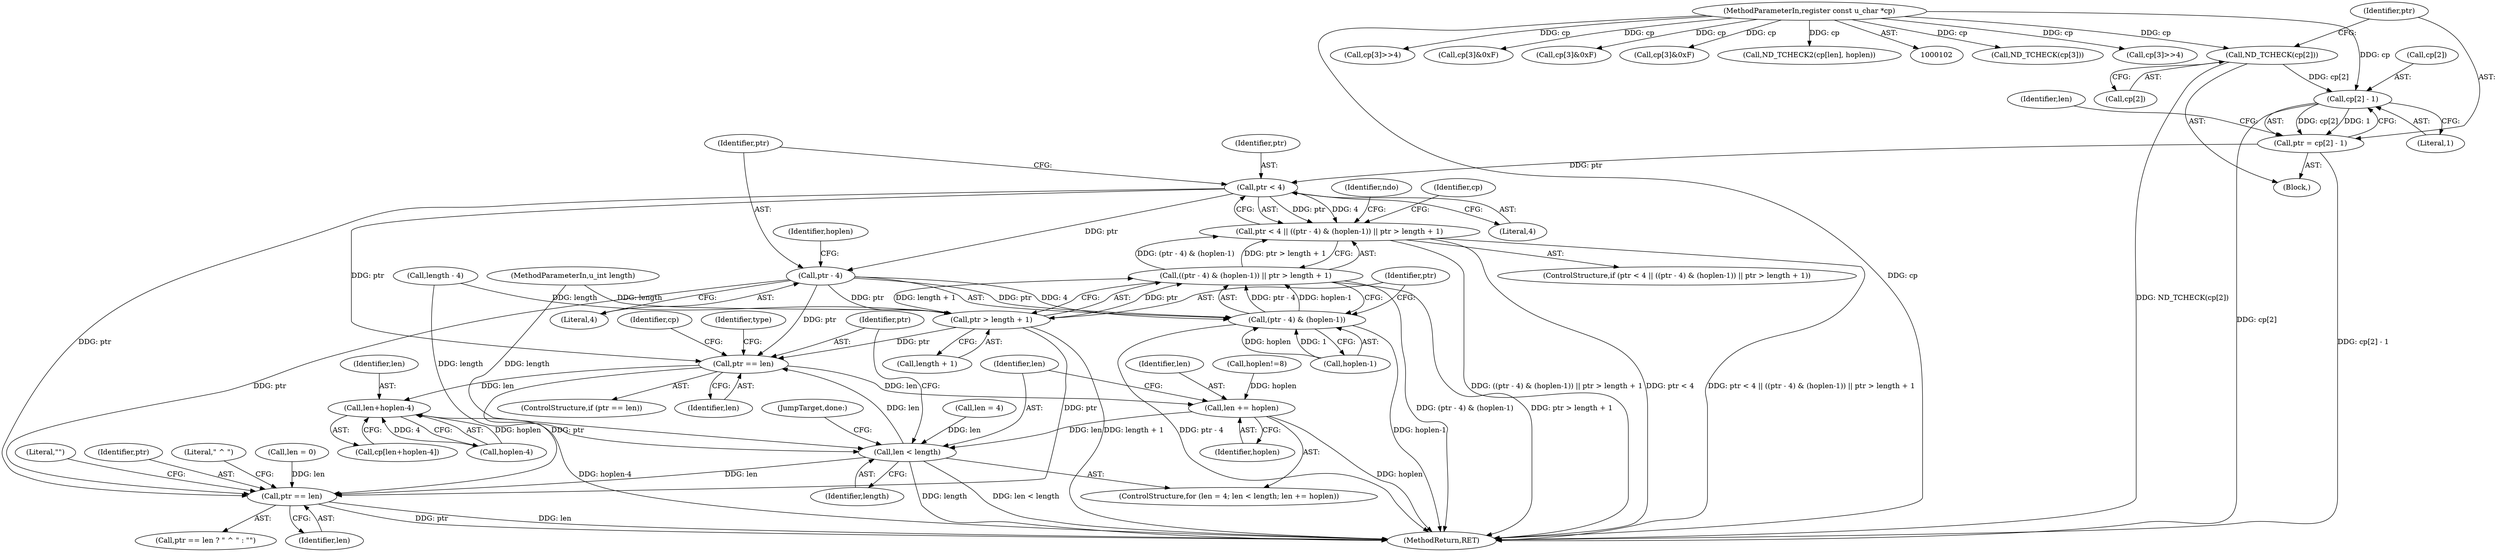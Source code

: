 digraph "0_tcpdump_2c2cfbd2b771ac888bc5c4a6d922f749d3822538_0@pointer" {
"1000160" [label="(Call,cp[2] - 1)"];
"1000154" [label="(Call,ND_TCHECK(cp[2]))"];
"1000104" [label="(MethodParameterIn,register const u_char *cp)"];
"1000158" [label="(Call,ptr = cp[2] - 1)"];
"1000170" [label="(Call,ptr < 4)"];
"1000169" [label="(Call,ptr < 4 || ((ptr - 4) & (hoplen-1)) || ptr > length + 1)"];
"1000175" [label="(Call,ptr - 4)"];
"1000174" [label="(Call,(ptr - 4) & (hoplen-1))"];
"1000173" [label="(Call,((ptr - 4) & (hoplen-1)) || ptr > length + 1)"];
"1000181" [label="(Call,ptr > length + 1)"];
"1000256" [label="(Call,ptr == len)"];
"1000251" [label="(Call,len += hoplen)"];
"1000248" [label="(Call,len < length)"];
"1000305" [label="(Call,ptr == len)"];
"1000279" [label="(Call,len+hoplen-4)"];
"1000173" [label="(Call,((ptr - 4) & (hoplen-1)) || ptr > length + 1)"];
"1000255" [label="(ControlStructure,if (ptr == len))"];
"1000258" [label="(Identifier,len)"];
"1000161" [label="(Call,cp[2])"];
"1000177" [label="(Literal,4)"];
"1000194" [label="(Call,ND_TCHECK(cp[3]))"];
"1000280" [label="(Identifier,len)"];
"1000279" [label="(Call,len+hoplen-4)"];
"1000321" [label="(Call,cp[3]>>4)"];
"1000285" [label="(Call,hoplen!=8)"];
"1000168" [label="(ControlStructure,if (ptr < 4 || ((ptr - 4) & (hoplen-1)) || ptr > length + 1))"];
"1000277" [label="(Call,cp[len+hoplen-4])"];
"1000252" [label="(Identifier,len)"];
"1000309" [label="(Literal,\"\")"];
"1000264" [label="(Identifier,cp)"];
"1000155" [label="(Call,cp[2])"];
"1000166" [label="(Identifier,len)"];
"1000253" [label="(Identifier,hoplen)"];
"1000164" [label="(Literal,1)"];
"1000174" [label="(Call,(ptr - 4) & (hoplen-1))"];
"1000182" [label="(Identifier,ptr)"];
"1000159" [label="(Identifier,ptr)"];
"1000257" [label="(Identifier,ptr)"];
"1000142" [label="(Call,length - 4)"];
"1000251" [label="(Call,len += hoplen)"];
"1000105" [label="(MethodParameterIn,u_int length)"];
"1000256" [label="(Call,ptr == len)"];
"1000250" [label="(Identifier,length)"];
"1000327" [label="(MethodReturn,RET)"];
"1000171" [label="(Identifier,ptr)"];
"1000311" [label="(Call,cp[3]>>4)"];
"1000183" [label="(Call,length + 1)"];
"1000178" [label="(Call,hoplen-1)"];
"1000281" [label="(Call,hoplen-4)"];
"1000248" [label="(Call,len < length)"];
"1000244" [label="(ControlStructure,for (len = 4; len < length; len += hoplen))"];
"1000249" [label="(Identifier,len)"];
"1000176" [label="(Identifier,ptr)"];
"1000170" [label="(Call,ptr < 4)"];
"1000106" [label="(Block,)"];
"1000235" [label="(Call,cp[3]&0xF)"];
"1000260" [label="(Identifier,type)"];
"1000245" [label="(Call,len = 4)"];
"1000306" [label="(Identifier,ptr)"];
"1000158" [label="(Call,ptr = cp[2] - 1)"];
"1000175" [label="(Call,ptr - 4)"];
"1000196" [label="(Identifier,cp)"];
"1000298" [label="(JumpTarget,done:)"];
"1000132" [label="(Call,cp[3]&0xF)"];
"1000304" [label="(Call,ptr == len ? \" ^ \" : \"\")"];
"1000154" [label="(Call,ND_TCHECK(cp[2]))"];
"1000308" [label="(Literal,\" ^ \")"];
"1000305" [label="(Call,ptr == len)"];
"1000172" [label="(Literal,4)"];
"1000188" [label="(Identifier,ndo)"];
"1000160" [label="(Call,cp[2] - 1)"];
"1000179" [label="(Identifier,hoplen)"];
"1000307" [label="(Identifier,len)"];
"1000181" [label="(Call,ptr > length + 1)"];
"1000104" [label="(MethodParameterIn,register const u_char *cp)"];
"1000199" [label="(Call,cp[3]&0xF)"];
"1000169" [label="(Call,ptr < 4 || ((ptr - 4) & (hoplen-1)) || ptr > length + 1)"];
"1000262" [label="(Call,ND_TCHECK2(cp[len], hoplen))"];
"1000165" [label="(Call,len = 0)"];
"1000160" -> "1000158"  [label="AST: "];
"1000160" -> "1000164"  [label="CFG: "];
"1000161" -> "1000160"  [label="AST: "];
"1000164" -> "1000160"  [label="AST: "];
"1000158" -> "1000160"  [label="CFG: "];
"1000160" -> "1000327"  [label="DDG: cp[2]"];
"1000160" -> "1000158"  [label="DDG: cp[2]"];
"1000160" -> "1000158"  [label="DDG: 1"];
"1000154" -> "1000160"  [label="DDG: cp[2]"];
"1000104" -> "1000160"  [label="DDG: cp"];
"1000154" -> "1000106"  [label="AST: "];
"1000154" -> "1000155"  [label="CFG: "];
"1000155" -> "1000154"  [label="AST: "];
"1000159" -> "1000154"  [label="CFG: "];
"1000154" -> "1000327"  [label="DDG: ND_TCHECK(cp[2])"];
"1000104" -> "1000154"  [label="DDG: cp"];
"1000104" -> "1000102"  [label="AST: "];
"1000104" -> "1000327"  [label="DDG: cp"];
"1000104" -> "1000132"  [label="DDG: cp"];
"1000104" -> "1000194"  [label="DDG: cp"];
"1000104" -> "1000199"  [label="DDG: cp"];
"1000104" -> "1000235"  [label="DDG: cp"];
"1000104" -> "1000262"  [label="DDG: cp"];
"1000104" -> "1000311"  [label="DDG: cp"];
"1000104" -> "1000321"  [label="DDG: cp"];
"1000158" -> "1000106"  [label="AST: "];
"1000159" -> "1000158"  [label="AST: "];
"1000166" -> "1000158"  [label="CFG: "];
"1000158" -> "1000327"  [label="DDG: cp[2] - 1"];
"1000158" -> "1000170"  [label="DDG: ptr"];
"1000170" -> "1000169"  [label="AST: "];
"1000170" -> "1000172"  [label="CFG: "];
"1000171" -> "1000170"  [label="AST: "];
"1000172" -> "1000170"  [label="AST: "];
"1000176" -> "1000170"  [label="CFG: "];
"1000169" -> "1000170"  [label="CFG: "];
"1000170" -> "1000169"  [label="DDG: ptr"];
"1000170" -> "1000169"  [label="DDG: 4"];
"1000170" -> "1000175"  [label="DDG: ptr"];
"1000170" -> "1000256"  [label="DDG: ptr"];
"1000170" -> "1000305"  [label="DDG: ptr"];
"1000169" -> "1000168"  [label="AST: "];
"1000169" -> "1000173"  [label="CFG: "];
"1000173" -> "1000169"  [label="AST: "];
"1000188" -> "1000169"  [label="CFG: "];
"1000196" -> "1000169"  [label="CFG: "];
"1000169" -> "1000327"  [label="DDG: ptr < 4"];
"1000169" -> "1000327"  [label="DDG: ptr < 4 || ((ptr - 4) & (hoplen-1)) || ptr > length + 1"];
"1000169" -> "1000327"  [label="DDG: ((ptr - 4) & (hoplen-1)) || ptr > length + 1"];
"1000173" -> "1000169"  [label="DDG: (ptr - 4) & (hoplen-1)"];
"1000173" -> "1000169"  [label="DDG: ptr > length + 1"];
"1000175" -> "1000174"  [label="AST: "];
"1000175" -> "1000177"  [label="CFG: "];
"1000176" -> "1000175"  [label="AST: "];
"1000177" -> "1000175"  [label="AST: "];
"1000179" -> "1000175"  [label="CFG: "];
"1000175" -> "1000174"  [label="DDG: ptr"];
"1000175" -> "1000174"  [label="DDG: 4"];
"1000175" -> "1000181"  [label="DDG: ptr"];
"1000175" -> "1000256"  [label="DDG: ptr"];
"1000175" -> "1000305"  [label="DDG: ptr"];
"1000174" -> "1000173"  [label="AST: "];
"1000174" -> "1000178"  [label="CFG: "];
"1000178" -> "1000174"  [label="AST: "];
"1000182" -> "1000174"  [label="CFG: "];
"1000173" -> "1000174"  [label="CFG: "];
"1000174" -> "1000327"  [label="DDG: hoplen-1"];
"1000174" -> "1000327"  [label="DDG: ptr - 4"];
"1000174" -> "1000173"  [label="DDG: ptr - 4"];
"1000174" -> "1000173"  [label="DDG: hoplen-1"];
"1000178" -> "1000174"  [label="DDG: hoplen"];
"1000178" -> "1000174"  [label="DDG: 1"];
"1000173" -> "1000181"  [label="CFG: "];
"1000181" -> "1000173"  [label="AST: "];
"1000173" -> "1000327"  [label="DDG: ptr > length + 1"];
"1000173" -> "1000327"  [label="DDG: (ptr - 4) & (hoplen-1)"];
"1000181" -> "1000173"  [label="DDG: ptr"];
"1000181" -> "1000173"  [label="DDG: length + 1"];
"1000181" -> "1000183"  [label="CFG: "];
"1000182" -> "1000181"  [label="AST: "];
"1000183" -> "1000181"  [label="AST: "];
"1000181" -> "1000327"  [label="DDG: length + 1"];
"1000142" -> "1000181"  [label="DDG: length"];
"1000105" -> "1000181"  [label="DDG: length"];
"1000181" -> "1000256"  [label="DDG: ptr"];
"1000181" -> "1000305"  [label="DDG: ptr"];
"1000256" -> "1000255"  [label="AST: "];
"1000256" -> "1000258"  [label="CFG: "];
"1000257" -> "1000256"  [label="AST: "];
"1000258" -> "1000256"  [label="AST: "];
"1000260" -> "1000256"  [label="CFG: "];
"1000264" -> "1000256"  [label="CFG: "];
"1000256" -> "1000251"  [label="DDG: len"];
"1000248" -> "1000256"  [label="DDG: len"];
"1000256" -> "1000279"  [label="DDG: len"];
"1000256" -> "1000305"  [label="DDG: ptr"];
"1000251" -> "1000244"  [label="AST: "];
"1000251" -> "1000253"  [label="CFG: "];
"1000252" -> "1000251"  [label="AST: "];
"1000253" -> "1000251"  [label="AST: "];
"1000249" -> "1000251"  [label="CFG: "];
"1000251" -> "1000327"  [label="DDG: hoplen"];
"1000251" -> "1000248"  [label="DDG: len"];
"1000285" -> "1000251"  [label="DDG: hoplen"];
"1000248" -> "1000244"  [label="AST: "];
"1000248" -> "1000250"  [label="CFG: "];
"1000249" -> "1000248"  [label="AST: "];
"1000250" -> "1000248"  [label="AST: "];
"1000257" -> "1000248"  [label="CFG: "];
"1000298" -> "1000248"  [label="CFG: "];
"1000248" -> "1000327"  [label="DDG: len < length"];
"1000248" -> "1000327"  [label="DDG: length"];
"1000245" -> "1000248"  [label="DDG: len"];
"1000142" -> "1000248"  [label="DDG: length"];
"1000105" -> "1000248"  [label="DDG: length"];
"1000248" -> "1000305"  [label="DDG: len"];
"1000305" -> "1000304"  [label="AST: "];
"1000305" -> "1000307"  [label="CFG: "];
"1000306" -> "1000305"  [label="AST: "];
"1000307" -> "1000305"  [label="AST: "];
"1000308" -> "1000305"  [label="CFG: "];
"1000309" -> "1000305"  [label="CFG: "];
"1000305" -> "1000327"  [label="DDG: len"];
"1000305" -> "1000327"  [label="DDG: ptr"];
"1000165" -> "1000305"  [label="DDG: len"];
"1000279" -> "1000277"  [label="AST: "];
"1000279" -> "1000281"  [label="CFG: "];
"1000280" -> "1000279"  [label="AST: "];
"1000281" -> "1000279"  [label="AST: "];
"1000277" -> "1000279"  [label="CFG: "];
"1000279" -> "1000327"  [label="DDG: hoplen-4"];
"1000281" -> "1000279"  [label="DDG: hoplen"];
"1000281" -> "1000279"  [label="DDG: 4"];
}
